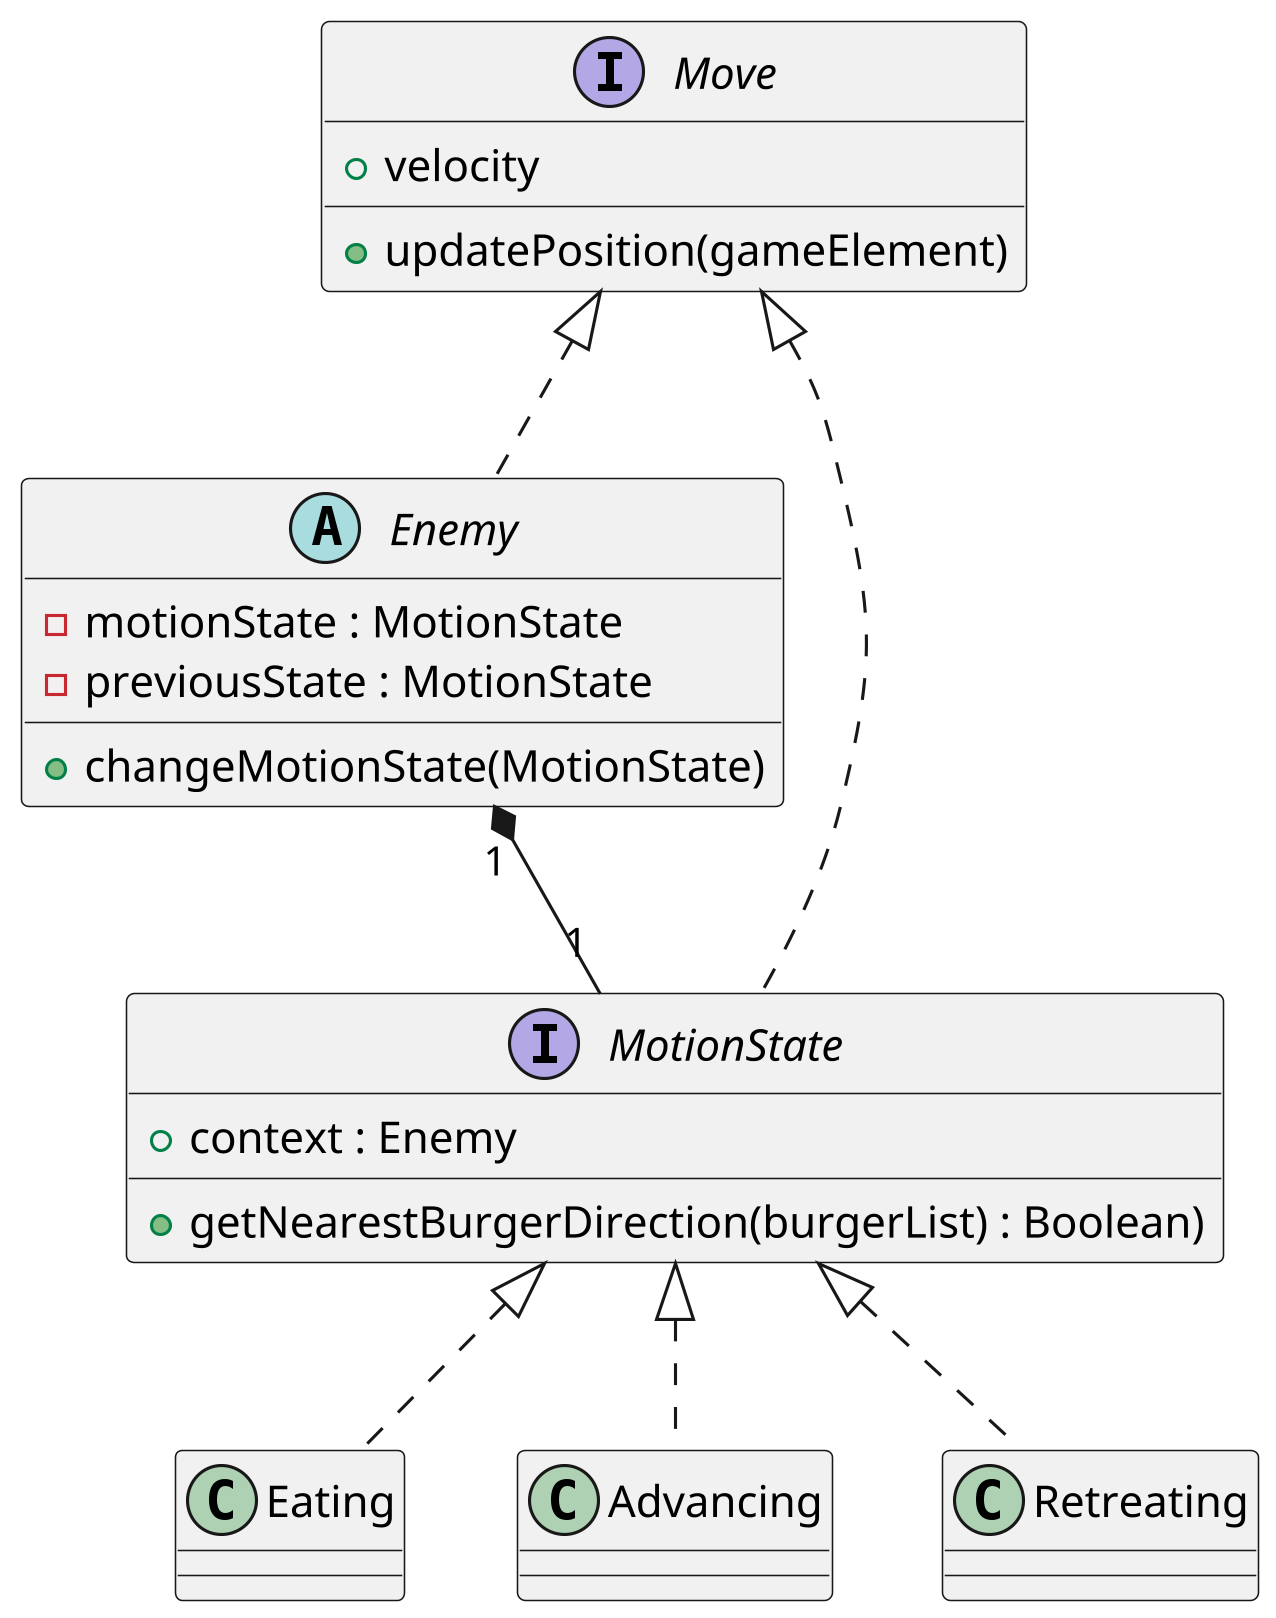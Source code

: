 @startuml
'https://plantuml.com/class-diagram
skinparam dpi 300


interface Move{
+velocity
+updatePosition(gameElement)
}
abstract class Enemy{
-motionState : MotionState
-previousState : MotionState
+changeMotionState(MotionState)
}
interface MotionState{
+context : Enemy
+getNearestBurgerDirection(burgerList) : Boolean)

}
class Eating{
}
class Advancing{
}
class Retreating{
}

MotionState <|.. Eating
MotionState <|.. Advancing
MotionState <|.. Retreating
Enemy "1" *-- "1" MotionState
Move<|.. MotionState
Move<|.. Enemy

@enduml